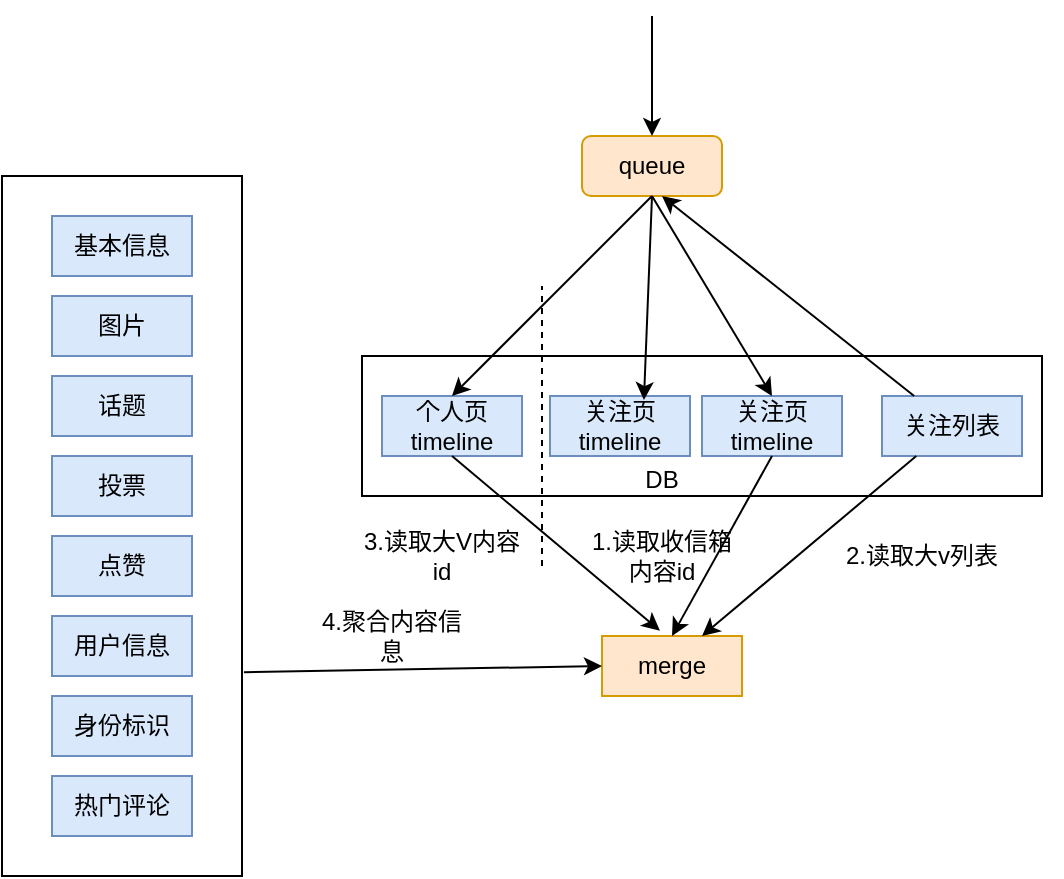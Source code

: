 <mxfile version="12.8.5" type="github">
  <diagram id="EFy7emNQfHRjMefMJ5YR" name="Page-1">
    <mxGraphModel dx="671" dy="427" grid="1" gridSize="10" guides="1" tooltips="1" connect="1" arrows="1" fold="1" page="1" pageScale="1" pageWidth="827" pageHeight="1169" math="0" shadow="0">
      <root>
        <mxCell id="0" />
        <mxCell id="1" parent="0" />
        <mxCell id="cBmPAjbNEMHgj28BLC5n-30" value="" style="rounded=0;whiteSpace=wrap;html=1;" parent="1" vertex="1">
          <mxGeometry x="70" y="300" width="120" height="350" as="geometry" />
        </mxCell>
        <mxCell id="cBmPAjbNEMHgj28BLC5n-5" value="基本信息" style="rounded=0;whiteSpace=wrap;html=1;fillColor=#dae8fc;strokeColor=#6c8ebf;" parent="1" vertex="1">
          <mxGeometry x="95" y="320" width="70" height="30" as="geometry" />
        </mxCell>
        <mxCell id="cBmPAjbNEMHgj28BLC5n-6" value="图片" style="rounded=0;whiteSpace=wrap;html=1;fillColor=#dae8fc;strokeColor=#6c8ebf;" parent="1" vertex="1">
          <mxGeometry x="95" y="360" width="70" height="30" as="geometry" />
        </mxCell>
        <mxCell id="cBmPAjbNEMHgj28BLC5n-8" value="点赞" style="rounded=0;whiteSpace=wrap;html=1;fillColor=#dae8fc;strokeColor=#6c8ebf;" parent="1" vertex="1">
          <mxGeometry x="95" y="480" width="70" height="30" as="geometry" />
        </mxCell>
        <mxCell id="cBmPAjbNEMHgj28BLC5n-9" value="投票" style="rounded=0;whiteSpace=wrap;html=1;fillColor=#dae8fc;strokeColor=#6c8ebf;" parent="1" vertex="1">
          <mxGeometry x="95" y="440" width="70" height="30" as="geometry" />
        </mxCell>
        <mxCell id="cBmPAjbNEMHgj28BLC5n-11" value="话题" style="rounded=0;whiteSpace=wrap;html=1;fillColor=#dae8fc;strokeColor=#6c8ebf;" parent="1" vertex="1">
          <mxGeometry x="95" y="400" width="70" height="30" as="geometry" />
        </mxCell>
        <mxCell id="cBmPAjbNEMHgj28BLC5n-17" value="用户信息" style="rounded=0;whiteSpace=wrap;html=1;fillColor=#dae8fc;strokeColor=#6c8ebf;" parent="1" vertex="1">
          <mxGeometry x="95" y="520" width="70" height="30" as="geometry" />
        </mxCell>
        <mxCell id="cBmPAjbNEMHgj28BLC5n-18" value="身份标识" style="rounded=0;whiteSpace=wrap;html=1;fillColor=#dae8fc;strokeColor=#6c8ebf;" parent="1" vertex="1">
          <mxGeometry x="95" y="560" width="70" height="30" as="geometry" />
        </mxCell>
        <mxCell id="cBmPAjbNEMHgj28BLC5n-19" value="热门评论" style="rounded=0;whiteSpace=wrap;html=1;fillColor=#dae8fc;strokeColor=#6c8ebf;" parent="1" vertex="1">
          <mxGeometry x="95" y="600" width="70" height="30" as="geometry" />
        </mxCell>
        <mxCell id="6zBsIAkVB4v4lssfmCzK-3" value="" style="rounded=0;whiteSpace=wrap;html=1;" vertex="1" parent="1">
          <mxGeometry x="250" y="390" width="340" height="70" as="geometry" />
        </mxCell>
        <mxCell id="6zBsIAkVB4v4lssfmCzK-4" value="" style="endArrow=none;dashed=1;html=1;" edge="1" parent="1">
          <mxGeometry width="50" height="50" relative="1" as="geometry">
            <mxPoint x="340" y="495" as="sourcePoint" />
            <mxPoint x="340" y="355" as="targetPoint" />
          </mxGeometry>
        </mxCell>
        <mxCell id="6zBsIAkVB4v4lssfmCzK-5" value="个人页timeline" style="rounded=0;whiteSpace=wrap;html=1;fillColor=#dae8fc;strokeColor=#6c8ebf;" vertex="1" parent="1">
          <mxGeometry x="260" y="410" width="70" height="30" as="geometry" />
        </mxCell>
        <mxCell id="6zBsIAkVB4v4lssfmCzK-6" value="关注页timeline" style="rounded=0;whiteSpace=wrap;html=1;fillColor=#dae8fc;strokeColor=#6c8ebf;" vertex="1" parent="1">
          <mxGeometry x="344" y="410" width="70" height="30" as="geometry" />
        </mxCell>
        <mxCell id="6zBsIAkVB4v4lssfmCzK-8" value="关注页timeline" style="rounded=0;whiteSpace=wrap;html=1;fillColor=#dae8fc;strokeColor=#6c8ebf;" vertex="1" parent="1">
          <mxGeometry x="420" y="410" width="70" height="30" as="geometry" />
        </mxCell>
        <mxCell id="6zBsIAkVB4v4lssfmCzK-10" value="关注列表" style="rounded=0;whiteSpace=wrap;html=1;fillColor=#dae8fc;strokeColor=#6c8ebf;" vertex="1" parent="1">
          <mxGeometry x="510" y="410" width="70" height="30" as="geometry" />
        </mxCell>
        <mxCell id="6zBsIAkVB4v4lssfmCzK-13" value="queue" style="rounded=1;whiteSpace=wrap;html=1;fillColor=#ffe6cc;strokeColor=#d79b00;" vertex="1" parent="1">
          <mxGeometry x="360" y="280" width="70" height="30" as="geometry" />
        </mxCell>
        <mxCell id="6zBsIAkVB4v4lssfmCzK-14" value="" style="endArrow=classic;html=1;exitX=0.5;exitY=1;exitDx=0;exitDy=0;entryX=0.5;entryY=0;entryDx=0;entryDy=0;" edge="1" parent="1" source="6zBsIAkVB4v4lssfmCzK-13" target="6zBsIAkVB4v4lssfmCzK-5">
          <mxGeometry width="50" height="50" relative="1" as="geometry">
            <mxPoint x="370" y="450" as="sourcePoint" />
            <mxPoint x="298" y="393" as="targetPoint" />
          </mxGeometry>
        </mxCell>
        <mxCell id="6zBsIAkVB4v4lssfmCzK-15" value="" style="endArrow=classic;html=1;exitX=0.5;exitY=1;exitDx=0;exitDy=0;entryX=0.671;entryY=0.067;entryDx=0;entryDy=0;entryPerimeter=0;" edge="1" parent="1" source="6zBsIAkVB4v4lssfmCzK-13" target="6zBsIAkVB4v4lssfmCzK-6">
          <mxGeometry width="50" height="50" relative="1" as="geometry">
            <mxPoint x="370" y="450" as="sourcePoint" />
            <mxPoint x="420" y="400" as="targetPoint" />
          </mxGeometry>
        </mxCell>
        <mxCell id="6zBsIAkVB4v4lssfmCzK-16" value="" style="endArrow=classic;html=1;exitX=0.5;exitY=1;exitDx=0;exitDy=0;entryX=0.5;entryY=0;entryDx=0;entryDy=0;" edge="1" parent="1" source="6zBsIAkVB4v4lssfmCzK-13" target="6zBsIAkVB4v4lssfmCzK-8">
          <mxGeometry width="50" height="50" relative="1" as="geometry">
            <mxPoint x="370" y="450" as="sourcePoint" />
            <mxPoint x="420" y="400" as="targetPoint" />
          </mxGeometry>
        </mxCell>
        <mxCell id="6zBsIAkVB4v4lssfmCzK-17" value="" style="endArrow=classic;html=1;" edge="1" parent="1" source="6zBsIAkVB4v4lssfmCzK-10">
          <mxGeometry width="50" height="50" relative="1" as="geometry">
            <mxPoint x="370" y="450" as="sourcePoint" />
            <mxPoint x="400" y="310" as="targetPoint" />
          </mxGeometry>
        </mxCell>
        <mxCell id="6zBsIAkVB4v4lssfmCzK-18" value="DB" style="text;html=1;strokeColor=none;fillColor=none;align=center;verticalAlign=middle;whiteSpace=wrap;rounded=0;" vertex="1" parent="1">
          <mxGeometry x="380" y="442" width="40" height="20" as="geometry" />
        </mxCell>
        <mxCell id="6zBsIAkVB4v4lssfmCzK-19" value="merge" style="rounded=0;whiteSpace=wrap;html=1;fillColor=#ffe6cc;strokeColor=#d79b00;" vertex="1" parent="1">
          <mxGeometry x="370" y="530" width="70" height="30" as="geometry" />
        </mxCell>
        <mxCell id="6zBsIAkVB4v4lssfmCzK-20" value="" style="endArrow=classic;html=1;exitX=0.5;exitY=1;exitDx=0;exitDy=0;entryX=0.414;entryY=-0.089;entryDx=0;entryDy=0;entryPerimeter=0;" edge="1" parent="1" source="6zBsIAkVB4v4lssfmCzK-5" target="6zBsIAkVB4v4lssfmCzK-19">
          <mxGeometry width="50" height="50" relative="1" as="geometry">
            <mxPoint x="370" y="450" as="sourcePoint" />
            <mxPoint x="420" y="400" as="targetPoint" />
          </mxGeometry>
        </mxCell>
        <mxCell id="6zBsIAkVB4v4lssfmCzK-21" value="" style="endArrow=classic;html=1;exitX=0.5;exitY=1;exitDx=0;exitDy=0;" edge="1" parent="1" source="6zBsIAkVB4v4lssfmCzK-8">
          <mxGeometry width="50" height="50" relative="1" as="geometry">
            <mxPoint x="428" y="440" as="sourcePoint" />
            <mxPoint x="405" y="530" as="targetPoint" />
          </mxGeometry>
        </mxCell>
        <mxCell id="6zBsIAkVB4v4lssfmCzK-22" value="" style="endArrow=classic;html=1;" edge="1" parent="1" source="6zBsIAkVB4v4lssfmCzK-10">
          <mxGeometry width="50" height="50" relative="1" as="geometry">
            <mxPoint x="370" y="450" as="sourcePoint" />
            <mxPoint x="420" y="530" as="targetPoint" />
          </mxGeometry>
        </mxCell>
        <mxCell id="6zBsIAkVB4v4lssfmCzK-23" value="3.读取大V内容id" style="text;html=1;strokeColor=none;fillColor=none;align=center;verticalAlign=middle;whiteSpace=wrap;rounded=0;" vertex="1" parent="1">
          <mxGeometry x="250" y="480" width="80" height="20" as="geometry" />
        </mxCell>
        <mxCell id="6zBsIAkVB4v4lssfmCzK-24" value="" style="endArrow=classic;html=1;exitX=1.008;exitY=0.709;exitDx=0;exitDy=0;entryX=0;entryY=0.5;entryDx=0;entryDy=0;exitPerimeter=0;" edge="1" parent="1" source="cBmPAjbNEMHgj28BLC5n-30" target="6zBsIAkVB4v4lssfmCzK-19">
          <mxGeometry width="50" height="50" relative="1" as="geometry">
            <mxPoint x="320" y="460" as="sourcePoint" />
            <mxPoint x="370" y="410" as="targetPoint" />
          </mxGeometry>
        </mxCell>
        <mxCell id="6zBsIAkVB4v4lssfmCzK-25" value="2.读取大v列表" style="text;html=1;strokeColor=none;fillColor=none;align=center;verticalAlign=middle;whiteSpace=wrap;rounded=0;" vertex="1" parent="1">
          <mxGeometry x="460" y="480" width="140" height="20" as="geometry" />
        </mxCell>
        <mxCell id="6zBsIAkVB4v4lssfmCzK-28" value="1.读取收信箱内容id" style="text;html=1;strokeColor=none;fillColor=none;align=center;verticalAlign=middle;whiteSpace=wrap;rounded=0;" vertex="1" parent="1">
          <mxGeometry x="360" y="480" width="80" height="20" as="geometry" />
        </mxCell>
        <mxCell id="6zBsIAkVB4v4lssfmCzK-29" value="4.聚合内容信息" style="text;html=1;strokeColor=none;fillColor=none;align=center;verticalAlign=middle;whiteSpace=wrap;rounded=0;" vertex="1" parent="1">
          <mxGeometry x="225" y="520" width="80" height="20" as="geometry" />
        </mxCell>
        <mxCell id="6zBsIAkVB4v4lssfmCzK-33" value="" style="endArrow=classic;html=1;entryX=0.5;entryY=0;entryDx=0;entryDy=0;" edge="1" parent="1" target="6zBsIAkVB4v4lssfmCzK-13">
          <mxGeometry width="50" height="50" relative="1" as="geometry">
            <mxPoint x="395" y="220" as="sourcePoint" />
            <mxPoint x="370" y="370" as="targetPoint" />
          </mxGeometry>
        </mxCell>
      </root>
    </mxGraphModel>
  </diagram>
</mxfile>
